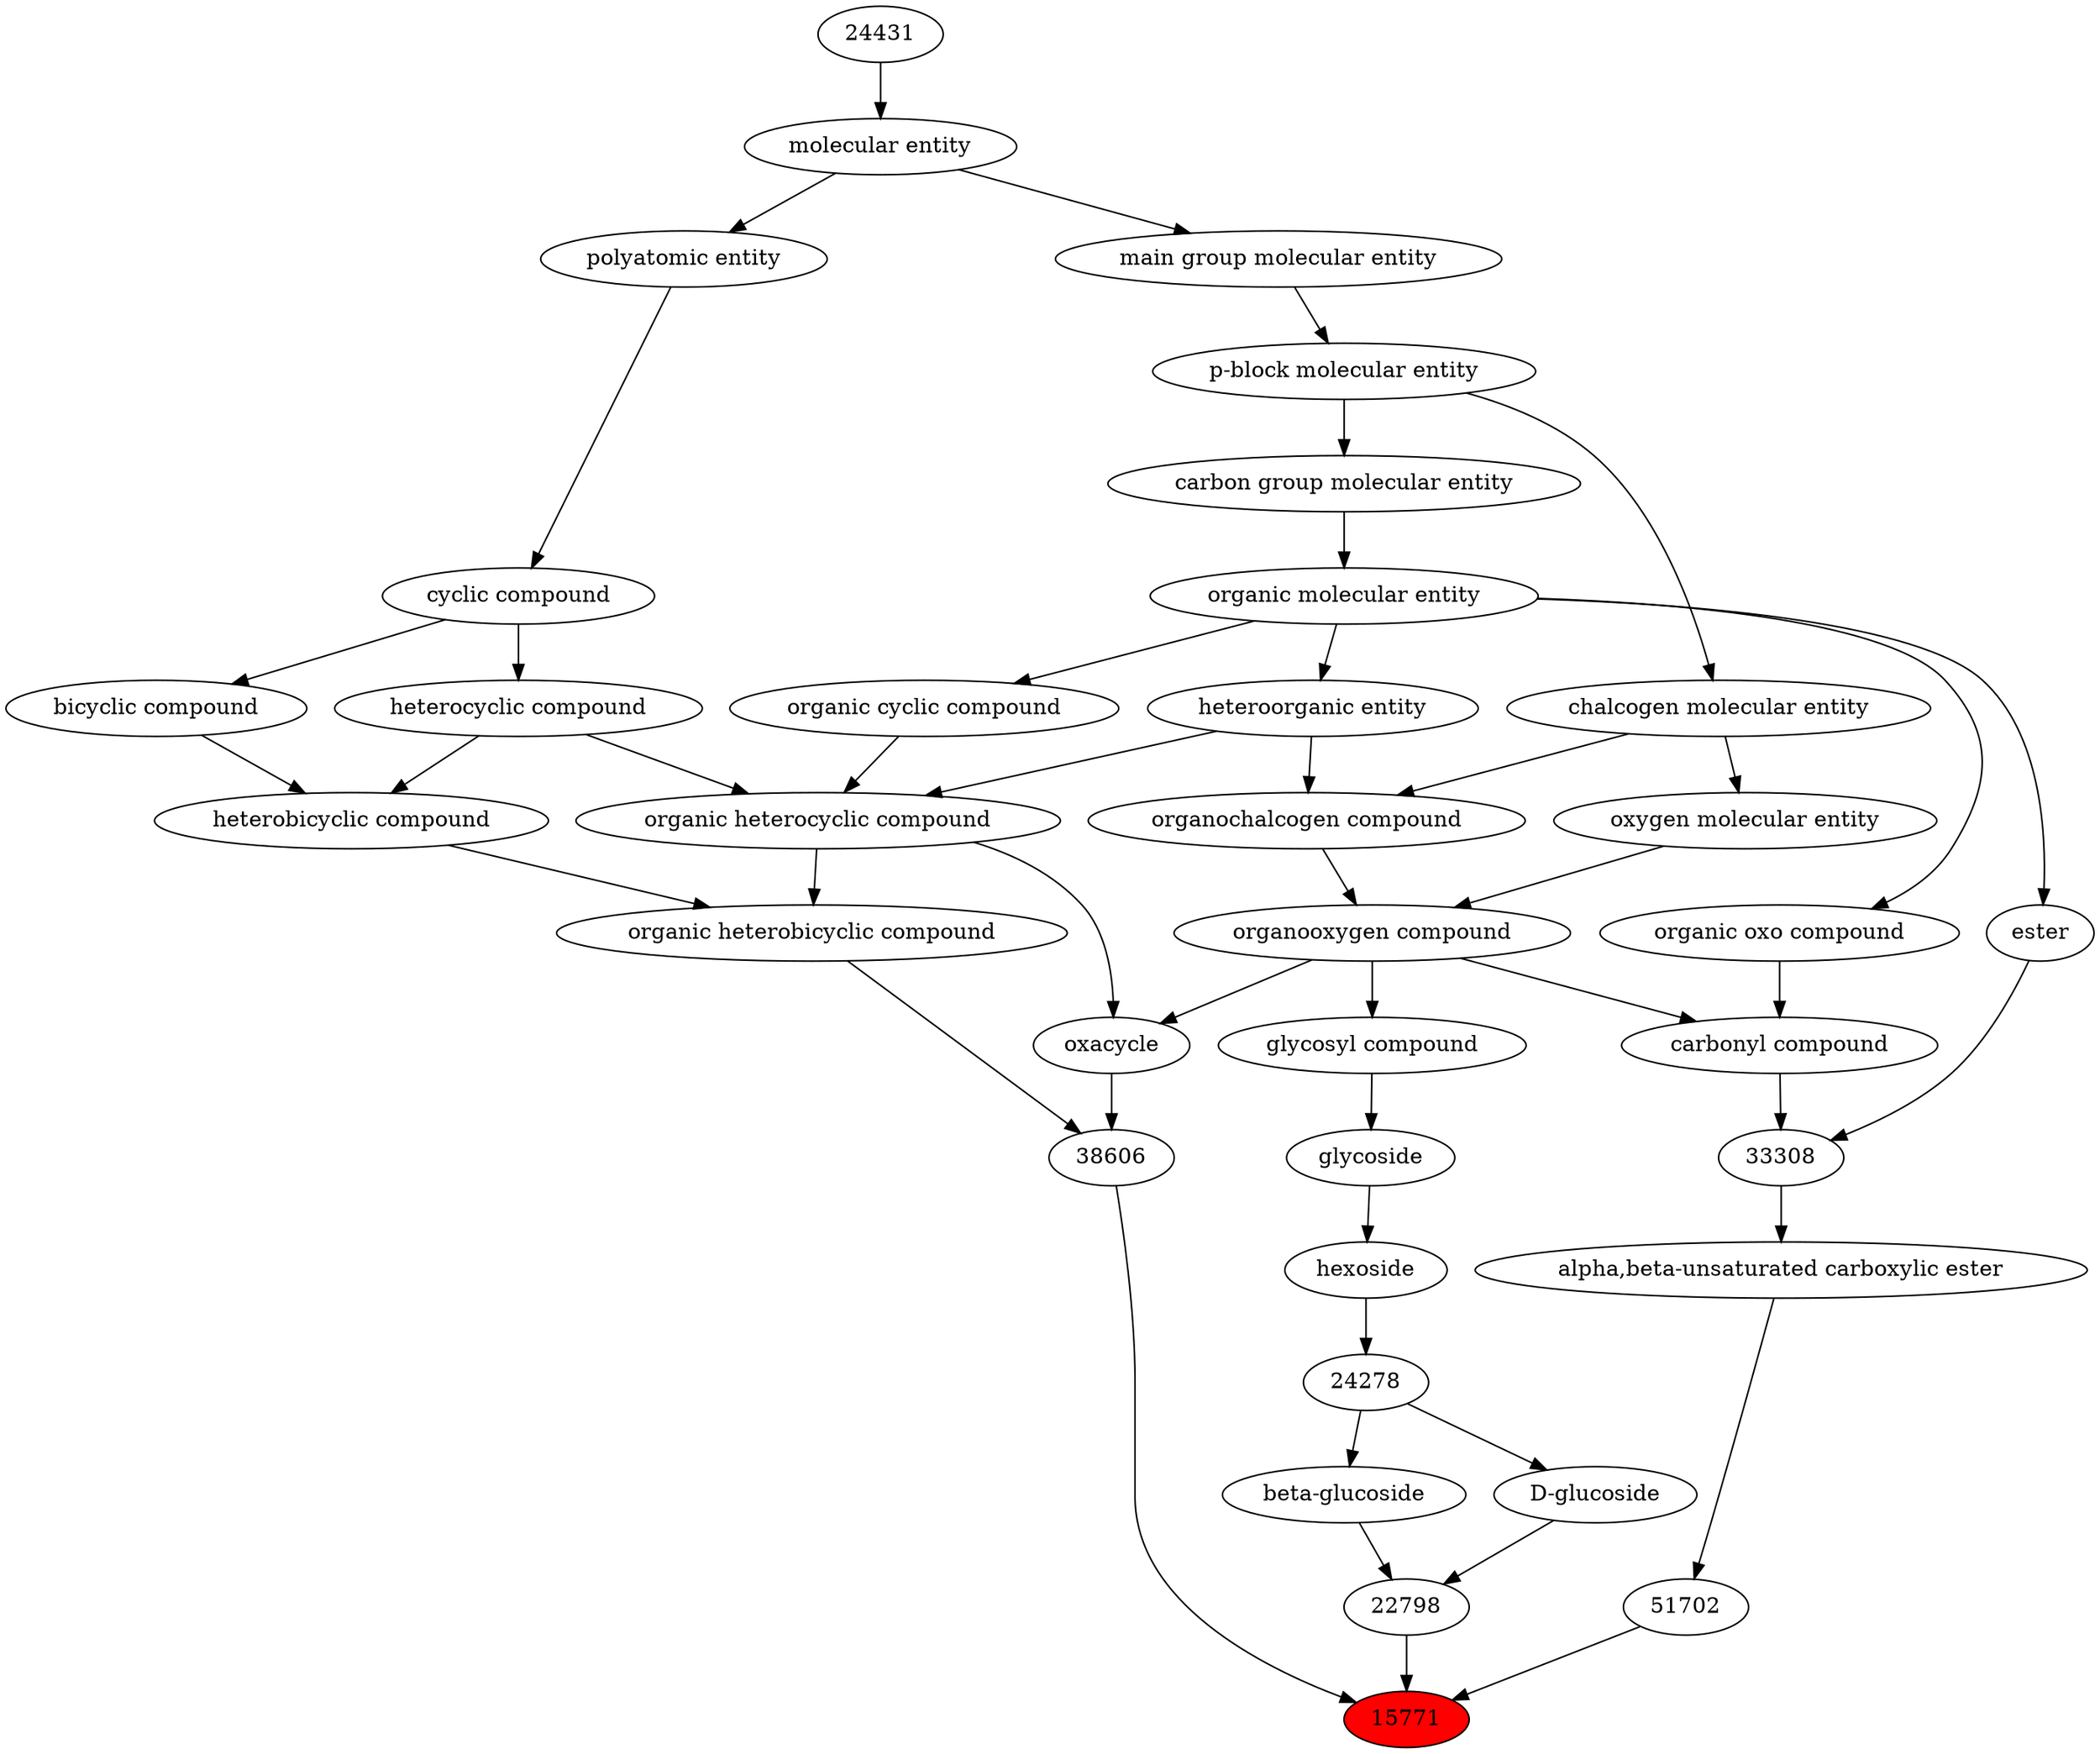 digraph tree{ 
15771 [label="15771" fillcolor=red style=filled]
38606 -> 15771
22798 -> 15771
51702 -> 15771
38606 [label="38606"]
27171 -> 38606
38104 -> 38606
22798 [label="22798"]
60980 -> 22798
35436 -> 22798
51702 [label="51702"]
51737 -> 51702
27171 [label="organic heterobicyclic compound"]
33672 -> 27171
24532 -> 27171
38104 [label="oxacycle"]
24532 -> 38104
36963 -> 38104
60980 [label="beta-glucoside"]
24278 -> 60980
35436 [label="D-glucoside"]
24278 -> 35436
51737 [label="alpha,beta-unsaturated carboxylic ester"]
33308 -> 51737
33672 [label="heterobicyclic compound"]
33636 -> 33672
5686 -> 33672
24532 [label="organic heterocyclic compound"]
33285 -> 24532
33832 -> 24532
5686 -> 24532
36963 [label="organooxygen compound"]
36962 -> 36963
25806 -> 36963
24278 [label="24278"]
35313 -> 24278
33308 [label="33308"]
36586 -> 33308
35701 -> 33308
33636 [label="bicyclic compound"]
33595 -> 33636
5686 [label="heterocyclic compound"]
33595 -> 5686
33285 [label="heteroorganic entity"]
50860 -> 33285
33832 [label="organic cyclic compound"]
50860 -> 33832
36962 [label="organochalcogen compound"]
33285 -> 36962
33304 -> 36962
25806 [label="oxygen molecular entity"]
33304 -> 25806
35313 [label="hexoside"]
24400 -> 35313
36586 [label="carbonyl compound"]
36587 -> 36586
36963 -> 36586
35701 [label="ester"]
50860 -> 35701
33595 [label="cyclic compound"]
36357 -> 33595
50860 [label="organic molecular entity"]
33582 -> 50860
33304 [label="chalcogen molecular entity"]
33675 -> 33304
24400 [label="glycoside"]
63161 -> 24400
36587 [label="organic oxo compound"]
50860 -> 36587
36357 [label="polyatomic entity"]
23367 -> 36357
33582 [label="carbon group molecular entity"]
33675 -> 33582
33675 [label="p-block molecular entity"]
33579 -> 33675
63161 [label="glycosyl compound"]
36963 -> 63161
23367 [label="molecular entity"]
24431 -> 23367
33579 [label="main group molecular entity"]
23367 -> 33579
24431 [label="24431"]
}